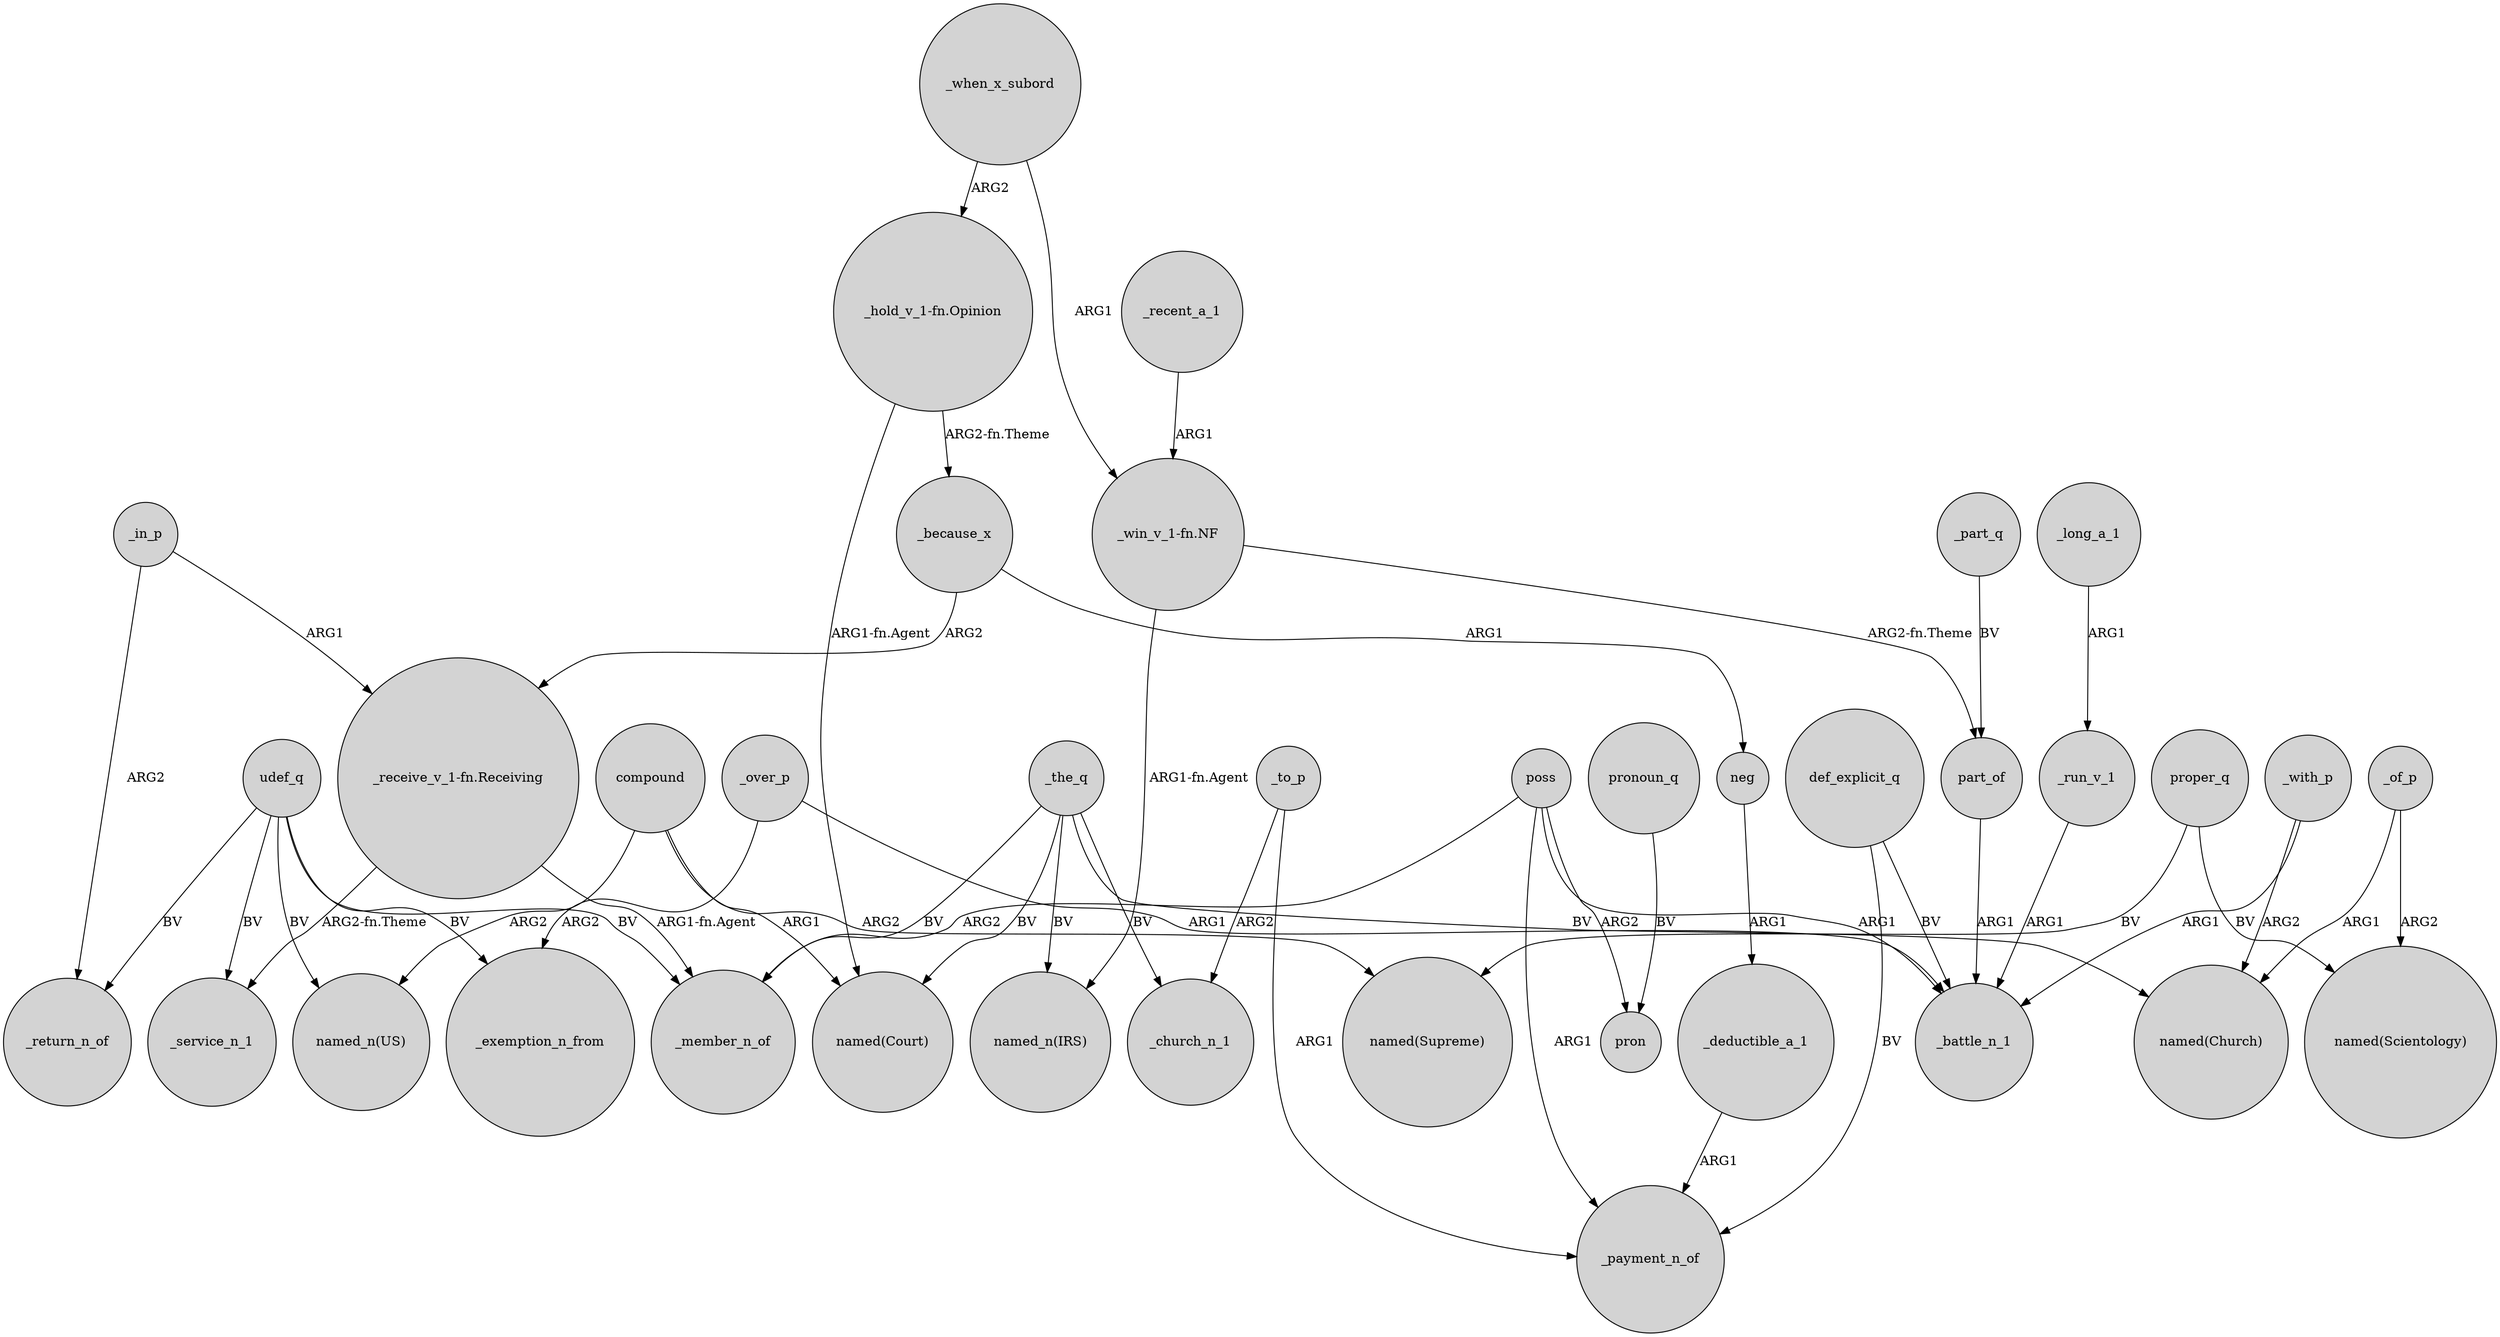digraph {
	node [shape=circle style=filled]
	_over_p -> _exemption_n_from [label=ARG2]
	udef_q -> "named_n(US)" [label=BV]
	_because_x -> "_receive_v_1-fn.Receiving" [label=ARG2]
	poss -> pron [label=ARG2]
	poss -> _battle_n_1 [label=ARG1]
	_long_a_1 -> _run_v_1 [label=ARG1]
	"_win_v_1-fn.NF" -> "named_n(IRS)" [label="ARG1-fn.Agent"]
	_the_q -> _member_n_of [label=BV]
	udef_q -> _return_n_of [label=BV]
	"_receive_v_1-fn.Receiving" -> _member_n_of [label="ARG1-fn.Agent"]
	udef_q -> _exemption_n_from [label=BV]
	_to_p -> _church_n_1 [label=ARG2]
	_the_q -> "named(Court)" [label=BV]
	_the_q -> _church_n_1 [label=BV]
	_in_p -> _return_n_of [label=ARG2]
	compound -> "named_n(US)" [label=ARG2]
	_when_x_subord -> "_hold_v_1-fn.Opinion" [label=ARG2]
	_part_q -> part_of [label=BV]
	poss -> _payment_n_of [label=ARG1]
	_when_x_subord -> "_win_v_1-fn.NF" [label=ARG1]
	_of_p -> "named(Scientology)" [label=ARG2]
	neg -> _deductible_a_1 [label=ARG1]
	_with_p -> "named(Church)" [label=ARG2]
	pronoun_q -> pron [label=BV]
	_to_p -> _payment_n_of [label=ARG1]
	_over_p -> _battle_n_1 [label=ARG1]
	poss -> _member_n_of [label=ARG2]
	udef_q -> _service_n_1 [label=BV]
	compound -> "named(Supreme)" [label=ARG2]
	def_explicit_q -> _battle_n_1 [label=BV]
	"_win_v_1-fn.NF" -> part_of [label="ARG2-fn.Theme"]
	_with_p -> _battle_n_1 [label=ARG1]
	udef_q -> _member_n_of [label=BV]
	_of_p -> "named(Church)" [label=ARG1]
	def_explicit_q -> _payment_n_of [label=BV]
	proper_q -> "named(Supreme)" [label=BV]
	_in_p -> "_receive_v_1-fn.Receiving" [label=ARG1]
	"_receive_v_1-fn.Receiving" -> _service_n_1 [label="ARG2-fn.Theme"]
	_the_q -> "named(Church)" [label=BV]
	"_hold_v_1-fn.Opinion" -> "named(Court)" [label="ARG1-fn.Agent"]
	_the_q -> "named_n(IRS)" [label=BV]
	"_hold_v_1-fn.Opinion" -> _because_x [label="ARG2-fn.Theme"]
	_because_x -> neg [label=ARG1]
	_recent_a_1 -> "_win_v_1-fn.NF" [label=ARG1]
	_run_v_1 -> _battle_n_1 [label=ARG1]
	_deductible_a_1 -> _payment_n_of [label=ARG1]
	proper_q -> "named(Scientology)" [label=BV]
	compound -> "named(Court)" [label=ARG1]
	part_of -> _battle_n_1 [label=ARG1]
}
